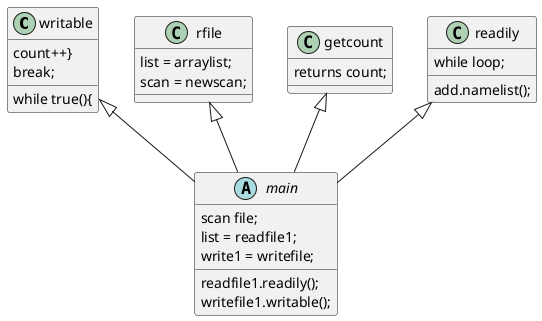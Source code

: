 @startuml
'https://plantuml.com/class-diagram


writable <|-- main
rfile <|-- main
getcount <|-- main
readily <|-- main


class rfile {
list = arraylist;
scan = newscan;

}
class writable{
while true(){
count++}
break;
}
class getcount{
returns count;
}
class readily{
while loop;
add.namelist();
}


abstract class main{
scan file;
readfile1.readily();
list = readfile1;
write1 = writefile;
writefile1.writable();
}
@enduml